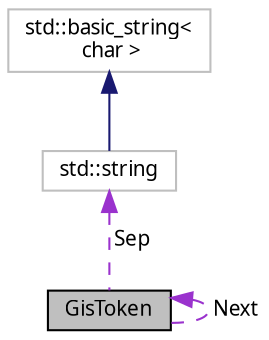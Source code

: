 digraph "GisToken"
{
  edge [fontname="Sans",fontsize="10",labelfontname="Sans",labelfontsize="10"];
  node [fontname="Sans",fontsize="10",shape=record];
  Node11 [label="GisToken",height=0.2,width=0.4,color="black", fillcolor="grey75", style="filled", fontcolor="black"];
  Node12 -> Node11 [dir="back",color="darkorchid3",fontsize="10",style="dashed",label=" Sep" ,fontname="Sans"];
  Node12 [label="std::string",height=0.2,width=0.4,color="grey75", fillcolor="white", style="filled",tooltip="STL class. "];
  Node13 -> Node12 [dir="back",color="midnightblue",fontsize="10",style="solid",fontname="Sans"];
  Node13 [label="std::basic_string\<\l char \>",height=0.2,width=0.4,color="grey75", fillcolor="white", style="filled",tooltip="STL class. "];
  Node11 -> Node11 [dir="back",color="darkorchid3",fontsize="10",style="dashed",label=" Next" ,fontname="Sans"];
}

